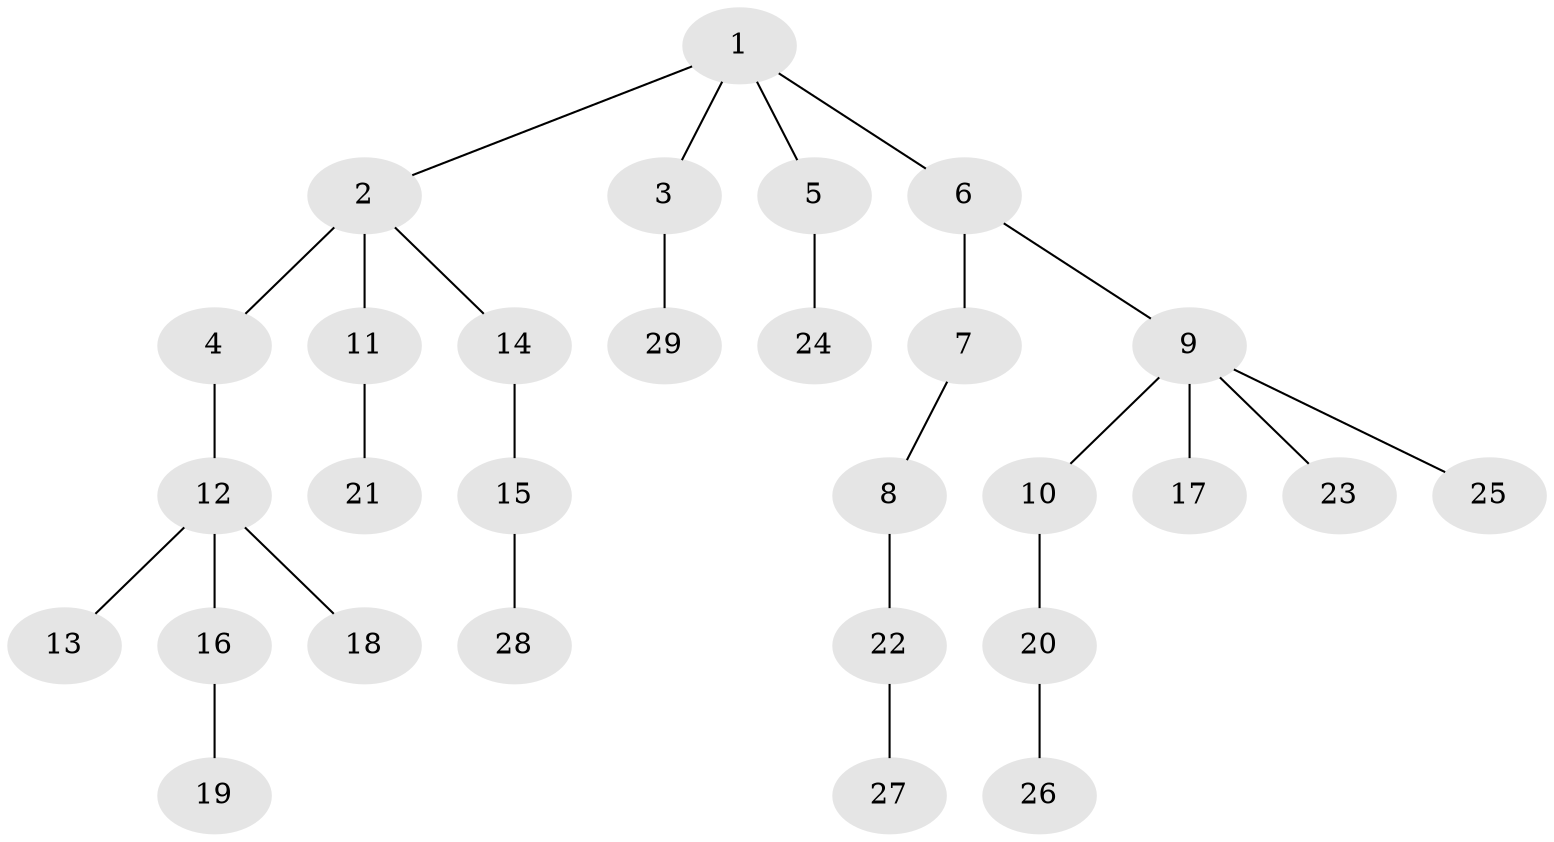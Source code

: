 // original degree distribution, {6: 0.010526315789473684, 4: 0.08421052631578947, 5: 0.010526315789473684, 2: 0.24210526315789474, 3: 0.12631578947368421, 8: 0.010526315789473684, 7: 0.010526315789473684, 1: 0.5052631578947369}
// Generated by graph-tools (version 1.1) at 2025/51/03/04/25 22:51:54]
// undirected, 29 vertices, 28 edges
graph export_dot {
  node [color=gray90,style=filled];
  1;
  2;
  3;
  4;
  5;
  6;
  7;
  8;
  9;
  10;
  11;
  12;
  13;
  14;
  15;
  16;
  17;
  18;
  19;
  20;
  21;
  22;
  23;
  24;
  25;
  26;
  27;
  28;
  29;
  1 -- 2 [weight=1.0];
  1 -- 3 [weight=1.0];
  1 -- 5 [weight=1.0];
  1 -- 6 [weight=1.0];
  2 -- 4 [weight=2.0];
  2 -- 11 [weight=1.0];
  2 -- 14 [weight=1.0];
  3 -- 29 [weight=1.0];
  4 -- 12 [weight=1.0];
  5 -- 24 [weight=1.0];
  6 -- 7 [weight=1.0];
  6 -- 9 [weight=1.0];
  7 -- 8 [weight=1.0];
  8 -- 22 [weight=2.0];
  9 -- 10 [weight=1.0];
  9 -- 17 [weight=1.0];
  9 -- 23 [weight=1.0];
  9 -- 25 [weight=1.0];
  10 -- 20 [weight=1.0];
  11 -- 21 [weight=1.0];
  12 -- 13 [weight=2.0];
  12 -- 16 [weight=1.0];
  12 -- 18 [weight=1.0];
  14 -- 15 [weight=1.0];
  15 -- 28 [weight=1.0];
  16 -- 19 [weight=1.0];
  20 -- 26 [weight=1.0];
  22 -- 27 [weight=1.0];
}
